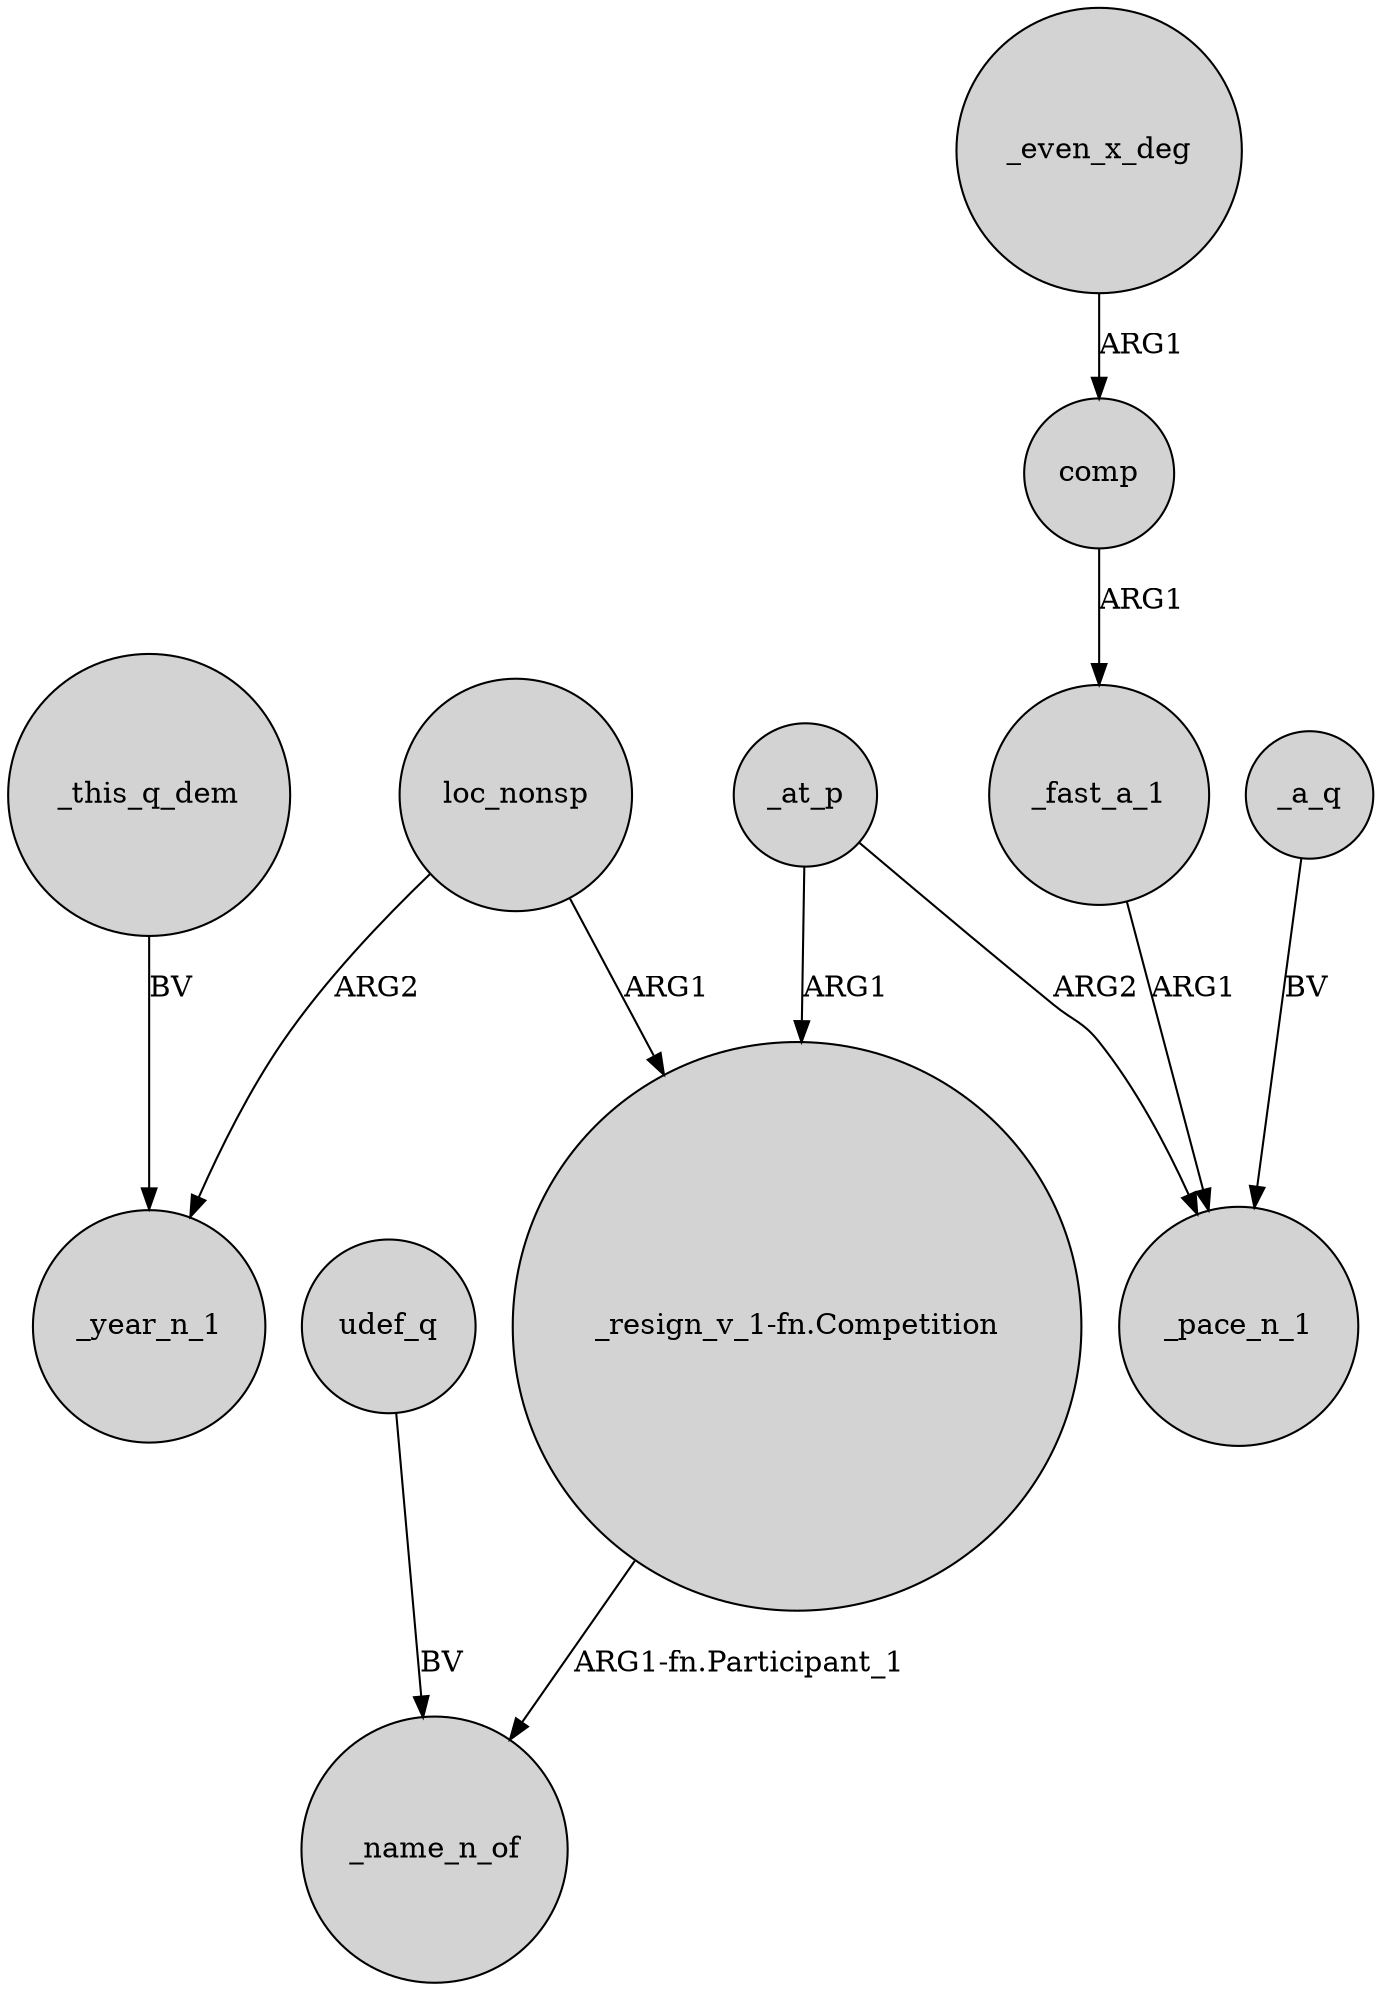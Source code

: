 digraph {
	node [shape=circle style=filled]
	loc_nonsp -> "_resign_v_1-fn.Competition" [label=ARG1]
	_at_p -> "_resign_v_1-fn.Competition" [label=ARG1]
	udef_q -> _name_n_of [label=BV]
	_at_p -> _pace_n_1 [label=ARG2]
	loc_nonsp -> _year_n_1 [label=ARG2]
	comp -> _fast_a_1 [label=ARG1]
	_this_q_dem -> _year_n_1 [label=BV]
	_a_q -> _pace_n_1 [label=BV]
	_even_x_deg -> comp [label=ARG1]
	"_resign_v_1-fn.Competition" -> _name_n_of [label="ARG1-fn.Participant_1"]
	_fast_a_1 -> _pace_n_1 [label=ARG1]
}
